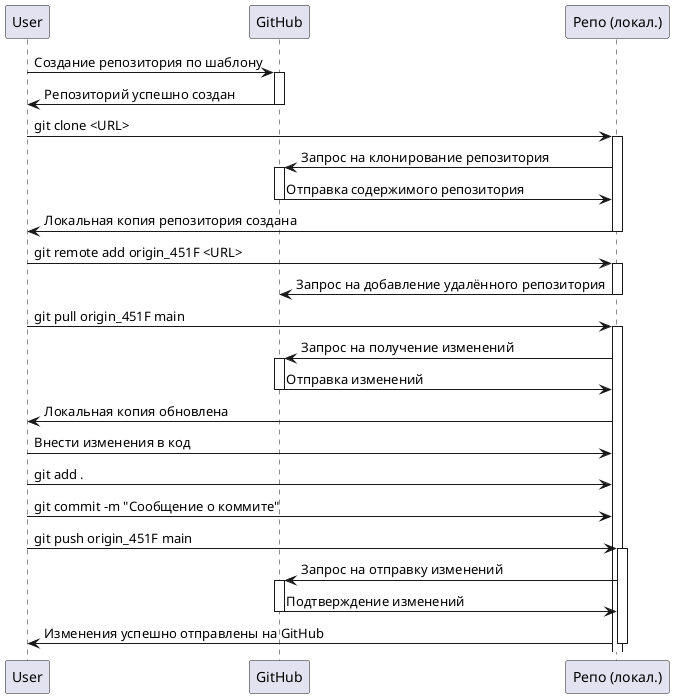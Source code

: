@startuml
'title Выгрузка кода из GitHub

participant User
participant GitHub as "GitHub"
participant LocalRepo as "Репо (локал.)"

User -> GitHub: Создание репозитория по шаблону
activate GitHub
GitHub -> User: Репозиторий успешно создан
deactivate GitHub

User -> LocalRepo: git clone <URL>
activate LocalRepo
LocalRepo -> GitHub: Запрос на клонирование репозитория
activate GitHub
GitHub -> LocalRepo: Отправка содержимого репозитория
deactivate GitHub
LocalRepo -> User: Локальная копия репозитория создана
deactivate LocalRepo

User -> LocalRepo: git remote add origin_451F <URL>
activate LocalRepo
LocalRepo -> GitHub: Запрос на добавление удалённого репозитория
deactivate LocalRepo

User -> LocalRepo: git pull origin_451F main
activate LocalRepo
LocalRepo -> GitHub: Запрос на получение изменений
activate GitHub
GitHub -> LocalRepo: Отправка изменений
deactivate GitHub
LocalRepo -> User: Локальная копия обновлена

User -> LocalRepo: Внести изменения в код
User -> LocalRepo: git add .
User -> LocalRepo: git commit -m "Сообщение о коммите"
User -> LocalRepo: git push origin_451F main
activate LocalRepo
LocalRepo -> GitHub: Запрос на отправку изменений
activate GitHub
GitHub -> LocalRepo: Подтверждение изменений
deactivate GitHub
LocalRepo -> User: Изменения успешно отправлены на GitHub
deactivate LocalRepo
@enduml